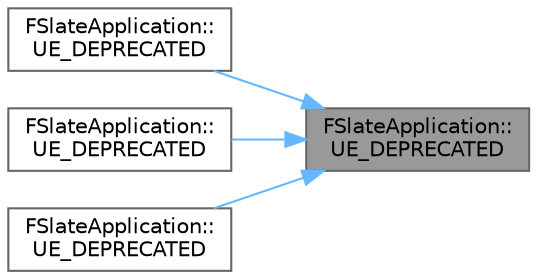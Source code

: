 digraph "FSlateApplication::UE_DEPRECATED"
{
 // INTERACTIVE_SVG=YES
 // LATEX_PDF_SIZE
  bgcolor="transparent";
  edge [fontname=Helvetica,fontsize=10,labelfontname=Helvetica,labelfontsize=10];
  node [fontname=Helvetica,fontsize=10,shape=box,height=0.2,width=0.4];
  rankdir="RL";
  Node1 [id="Node000001",label="FSlateApplication::\lUE_DEPRECATED",height=0.2,width=0.4,color="gray40", fillcolor="grey60", style="filled", fontcolor="black",tooltip=" "];
  Node1 -> Node2 [id="edge1_Node000001_Node000002",dir="back",color="steelblue1",style="solid",tooltip=" "];
  Node2 [id="Node000002",label="FSlateApplication::\lUE_DEPRECATED",height=0.2,width=0.4,color="grey40", fillcolor="white", style="filled",URL="$dc/df2/classFSlateApplication.html#ae70229d8b748494383f75df3925703fe",tooltip=" "];
  Node1 -> Node3 [id="edge2_Node000001_Node000003",dir="back",color="steelblue1",style="solid",tooltip=" "];
  Node3 [id="Node000003",label="FSlateApplication::\lUE_DEPRECATED",height=0.2,width=0.4,color="grey40", fillcolor="white", style="filled",URL="$dc/df2/classFSlateApplication.html#aa05d7a1b456cfa6e4950119f36e8f84b",tooltip="Finds the window that the provided widget resides in."];
  Node1 -> Node4 [id="edge3_Node000001_Node000004",dir="back",color="steelblue1",style="solid",tooltip=" "];
  Node4 [id="Node000004",label="FSlateApplication::\lUE_DEPRECATED",height=0.2,width=0.4,color="grey40", fillcolor="white", style="filled",URL="$dc/df2/classFSlateApplication.html#a68d9befbd2d8c01cb30d0241587ee611",tooltip="Set the global application icon."];
}
